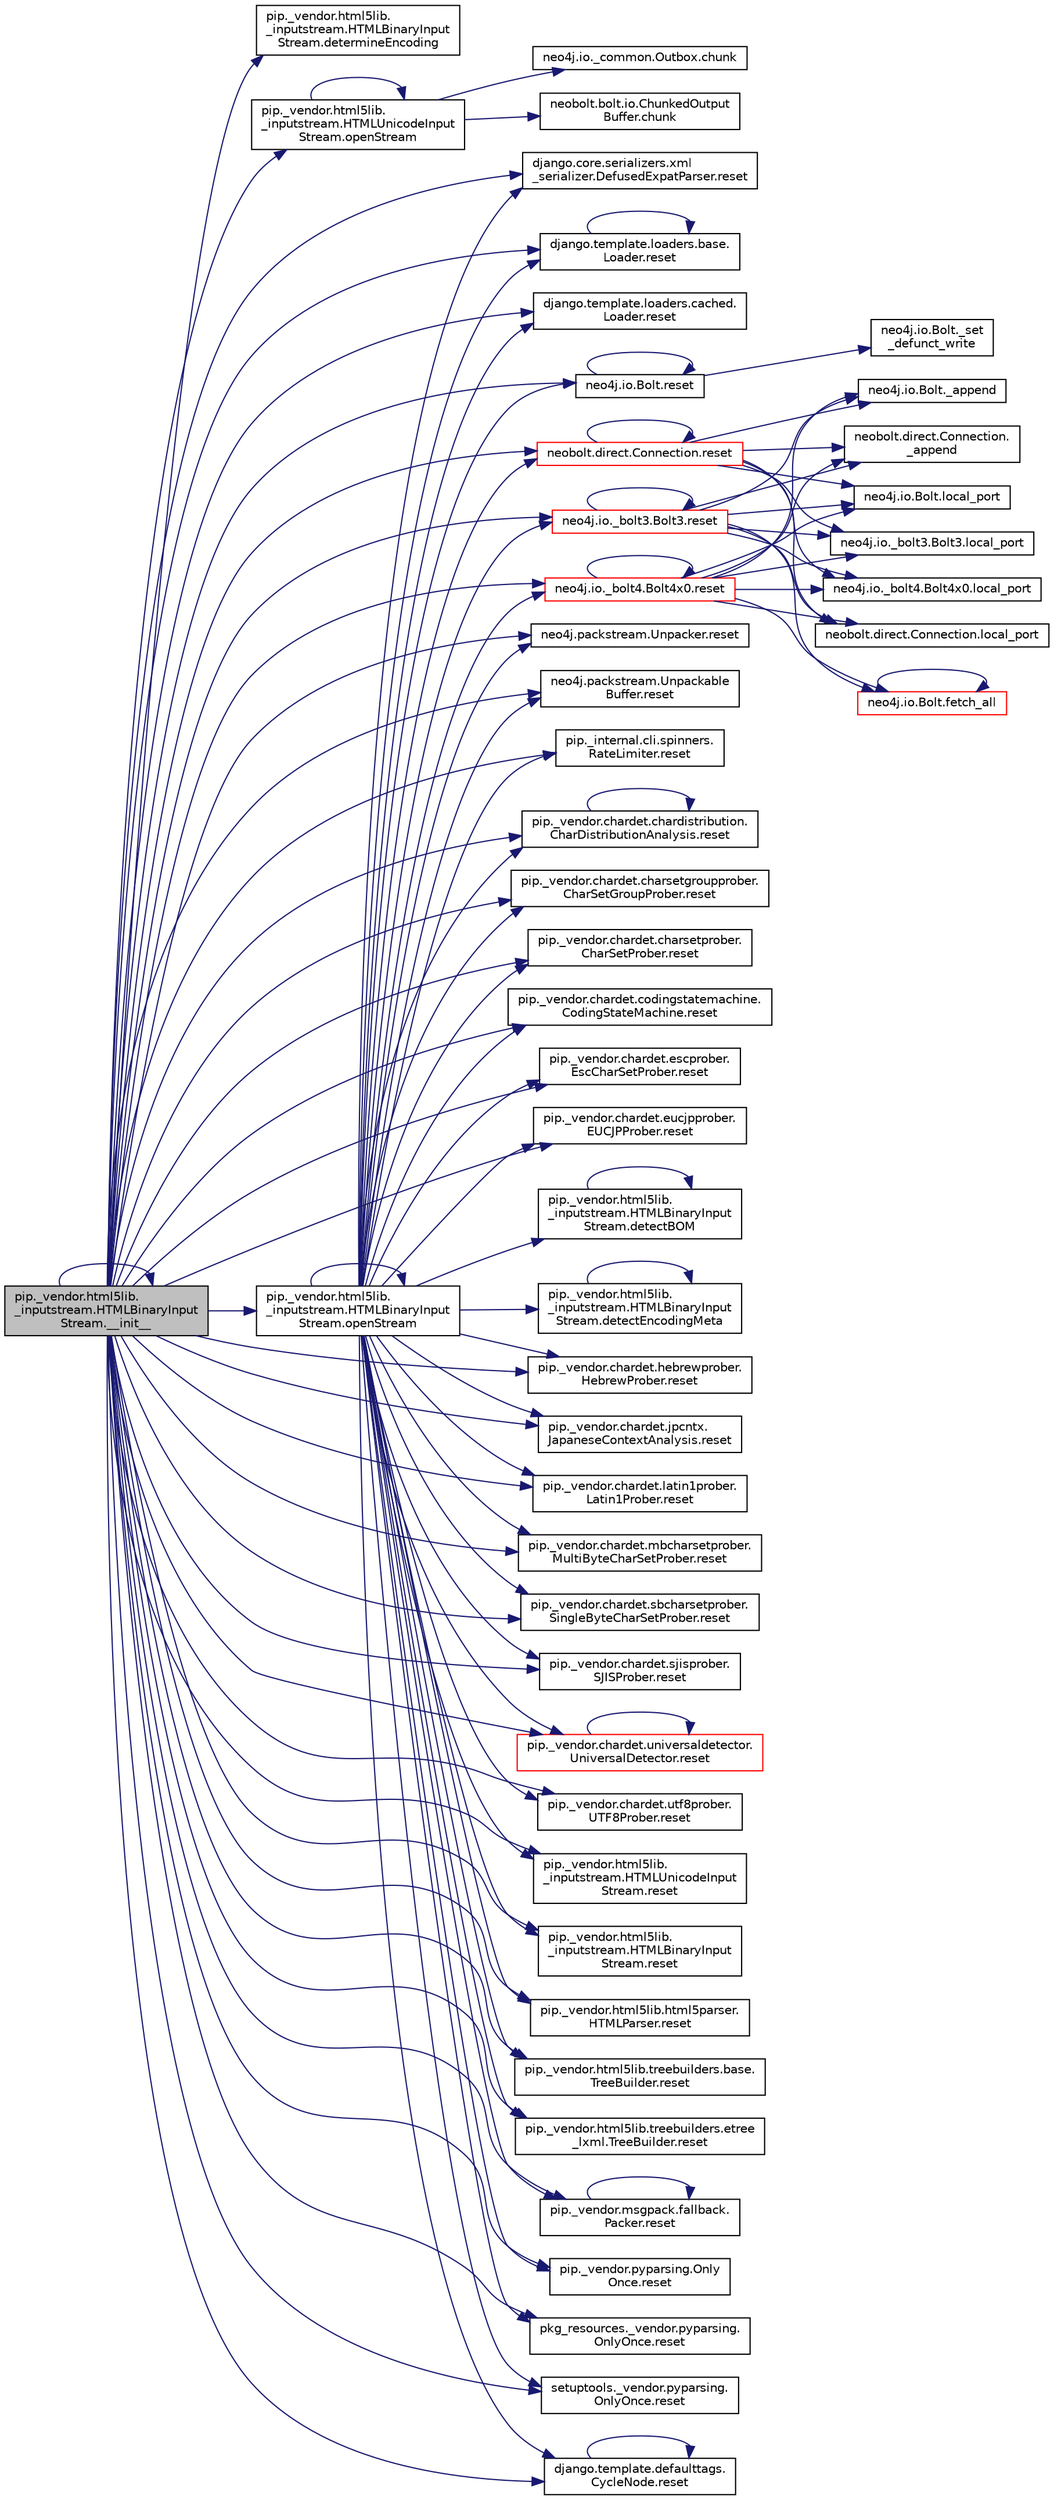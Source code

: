 digraph "pip._vendor.html5lib._inputstream.HTMLBinaryInputStream.__init__"
{
 // LATEX_PDF_SIZE
  edge [fontname="Helvetica",fontsize="10",labelfontname="Helvetica",labelfontsize="10"];
  node [fontname="Helvetica",fontsize="10",shape=record];
  rankdir="LR";
  Node1 [label="pip._vendor.html5lib.\l_inputstream.HTMLBinaryInput\lStream.__init__",height=0.2,width=0.4,color="black", fillcolor="grey75", style="filled", fontcolor="black",tooltip=" "];
  Node1 -> Node1 [color="midnightblue",fontsize="10",style="solid",fontname="Helvetica"];
  Node1 -> Node2 [color="midnightblue",fontsize="10",style="solid",fontname="Helvetica"];
  Node2 [label="pip._vendor.html5lib.\l_inputstream.HTMLBinaryInput\lStream.determineEncoding",height=0.2,width=0.4,color="black", fillcolor="white", style="filled",URL="$dc/db5/classpip_1_1__vendor_1_1html5lib_1_1__inputstream_1_1_h_t_m_l_binary_input_stream.html#a50f4ba39aaf985a0016c6bc4b0043f5f",tooltip=" "];
  Node1 -> Node3 [color="midnightblue",fontsize="10",style="solid",fontname="Helvetica"];
  Node3 [label="pip._vendor.html5lib.\l_inputstream.HTMLUnicodeInput\lStream.openStream",height=0.2,width=0.4,color="black", fillcolor="white", style="filled",URL="$de/dab/classpip_1_1__vendor_1_1html5lib_1_1__inputstream_1_1_h_t_m_l_unicode_input_stream.html#af566da94b7a70baa0a20ed78ac41109b",tooltip=" "];
  Node3 -> Node4 [color="midnightblue",fontsize="10",style="solid",fontname="Helvetica"];
  Node4 [label="neo4j.io._common.Outbox.chunk",height=0.2,width=0.4,color="black", fillcolor="white", style="filled",URL="$d0/dce/classneo4j_1_1io_1_1__common_1_1_outbox.html#aec86093df52b805838d898968024bd27",tooltip=" "];
  Node3 -> Node5 [color="midnightblue",fontsize="10",style="solid",fontname="Helvetica"];
  Node5 [label="neobolt.bolt.io.ChunkedOutput\lBuffer.chunk",height=0.2,width=0.4,color="black", fillcolor="white", style="filled",URL="$d1/d4e/classneobolt_1_1bolt_1_1io_1_1_chunked_output_buffer.html#a09144805b8e2234c43e2c10b3961f535",tooltip=" "];
  Node3 -> Node3 [color="midnightblue",fontsize="10",style="solid",fontname="Helvetica"];
  Node1 -> Node6 [color="midnightblue",fontsize="10",style="solid",fontname="Helvetica"];
  Node6 [label="pip._vendor.html5lib.\l_inputstream.HTMLBinaryInput\lStream.openStream",height=0.2,width=0.4,color="black", fillcolor="white", style="filled",URL="$dc/db5/classpip_1_1__vendor_1_1html5lib_1_1__inputstream_1_1_h_t_m_l_binary_input_stream.html#a130683adf40d7ed6dd517b9ce34f5019",tooltip=" "];
  Node6 -> Node7 [color="midnightblue",fontsize="10",style="solid",fontname="Helvetica"];
  Node7 [label="pip._vendor.html5lib.\l_inputstream.HTMLBinaryInput\lStream.detectBOM",height=0.2,width=0.4,color="black", fillcolor="white", style="filled",URL="$dc/db5/classpip_1_1__vendor_1_1html5lib_1_1__inputstream_1_1_h_t_m_l_binary_input_stream.html#a7c1a5c5e46131f40683e97bc5b59ceb6",tooltip=" "];
  Node7 -> Node7 [color="midnightblue",fontsize="10",style="solid",fontname="Helvetica"];
  Node6 -> Node8 [color="midnightblue",fontsize="10",style="solid",fontname="Helvetica"];
  Node8 [label="pip._vendor.html5lib.\l_inputstream.HTMLBinaryInput\lStream.detectEncodingMeta",height=0.2,width=0.4,color="black", fillcolor="white", style="filled",URL="$dc/db5/classpip_1_1__vendor_1_1html5lib_1_1__inputstream_1_1_h_t_m_l_binary_input_stream.html#a5e7df8e04917a641abe92fcb3564fb89",tooltip=" "];
  Node8 -> Node8 [color="midnightblue",fontsize="10",style="solid",fontname="Helvetica"];
  Node6 -> Node6 [color="midnightblue",fontsize="10",style="solid",fontname="Helvetica"];
  Node6 -> Node9 [color="midnightblue",fontsize="10",style="solid",fontname="Helvetica"];
  Node9 [label="django.core.serializers.xml\l_serializer.DefusedExpatParser.reset",height=0.2,width=0.4,color="black", fillcolor="white", style="filled",URL="$de/d2b/classdjango_1_1core_1_1serializers_1_1xml__serializer_1_1_defused_expat_parser.html#a03b1adba6607da1450093600aaa9817d",tooltip=" "];
  Node6 -> Node10 [color="midnightblue",fontsize="10",style="solid",fontname="Helvetica"];
  Node10 [label="django.template.loaders.base.\lLoader.reset",height=0.2,width=0.4,color="black", fillcolor="white", style="filled",URL="$db/d97/classdjango_1_1template_1_1loaders_1_1base_1_1_loader.html#a5c8f88a557d632e424df242f1091a7f6",tooltip=" "];
  Node10 -> Node10 [color="midnightblue",fontsize="10",style="solid",fontname="Helvetica"];
  Node6 -> Node11 [color="midnightblue",fontsize="10",style="solid",fontname="Helvetica"];
  Node11 [label="django.template.loaders.cached.\lLoader.reset",height=0.2,width=0.4,color="black", fillcolor="white", style="filled",URL="$de/d52/classdjango_1_1template_1_1loaders_1_1cached_1_1_loader.html#ae704813ba02eb839e71e8f3fbe9428e1",tooltip=" "];
  Node6 -> Node12 [color="midnightblue",fontsize="10",style="solid",fontname="Helvetica"];
  Node12 [label="neo4j.io.Bolt.reset",height=0.2,width=0.4,color="black", fillcolor="white", style="filled",URL="$db/dec/classneo4j_1_1io_1_1_bolt.html#a33def863154b30524bec5e4838dfcced",tooltip=" "];
  Node12 -> Node13 [color="midnightblue",fontsize="10",style="solid",fontname="Helvetica"];
  Node13 [label="neo4j.io.Bolt._set\l_defunct_write",height=0.2,width=0.4,color="black", fillcolor="white", style="filled",URL="$db/dec/classneo4j_1_1io_1_1_bolt.html#a5945291cb2e0ecd7d3edde387156827a",tooltip=" "];
  Node12 -> Node12 [color="midnightblue",fontsize="10",style="solid",fontname="Helvetica"];
  Node6 -> Node14 [color="midnightblue",fontsize="10",style="solid",fontname="Helvetica"];
  Node14 [label="neo4j.io._bolt3.Bolt3.reset",height=0.2,width=0.4,color="red", fillcolor="white", style="filled",URL="$db/d66/classneo4j_1_1io_1_1__bolt3_1_1_bolt3.html#a2ea8fc802c7b0d66e3549121b1285947",tooltip=" "];
  Node14 -> Node15 [color="midnightblue",fontsize="10",style="solid",fontname="Helvetica"];
  Node15 [label="neo4j.io.Bolt._append",height=0.2,width=0.4,color="black", fillcolor="white", style="filled",URL="$db/dec/classneo4j_1_1io_1_1_bolt.html#a6ec82756d2ff6ed1b22f2cf3303092c8",tooltip=" "];
  Node14 -> Node16 [color="midnightblue",fontsize="10",style="solid",fontname="Helvetica"];
  Node16 [label="neobolt.direct.Connection.\l_append",height=0.2,width=0.4,color="black", fillcolor="white", style="filled",URL="$d8/db4/classneobolt_1_1direct_1_1_connection.html#a9c30b9e71bc82b1897e086df5c786408",tooltip=" "];
  Node14 -> Node17 [color="midnightblue",fontsize="10",style="solid",fontname="Helvetica"];
  Node17 [label="neo4j.io.Bolt.fetch_all",height=0.2,width=0.4,color="red", fillcolor="white", style="filled",URL="$db/dec/classneo4j_1_1io_1_1_bolt.html#aeabe1dd43e33259be90037c6f311f360",tooltip=" "];
  Node17 -> Node17 [color="midnightblue",fontsize="10",style="solid",fontname="Helvetica"];
  Node14 -> Node87 [color="midnightblue",fontsize="10",style="solid",fontname="Helvetica"];
  Node87 [label="neo4j.io.Bolt.local_port",height=0.2,width=0.4,color="black", fillcolor="white", style="filled",URL="$db/dec/classneo4j_1_1io_1_1_bolt.html#a138612b954447d40495cbd3866d36081",tooltip=" "];
  Node14 -> Node88 [color="midnightblue",fontsize="10",style="solid",fontname="Helvetica"];
  Node88 [label="neo4j.io._bolt3.Bolt3.local_port",height=0.2,width=0.4,color="black", fillcolor="white", style="filled",URL="$db/d66/classneo4j_1_1io_1_1__bolt3_1_1_bolt3.html#a8158d03e972e4d46cee25f00ee07af9a",tooltip=" "];
  Node14 -> Node89 [color="midnightblue",fontsize="10",style="solid",fontname="Helvetica"];
  Node89 [label="neo4j.io._bolt4.Bolt4x0.local_port",height=0.2,width=0.4,color="black", fillcolor="white", style="filled",URL="$d2/dd8/classneo4j_1_1io_1_1__bolt4_1_1_bolt4x0.html#a13b7a06190e589a27a8386ffca8ac2bc",tooltip=" "];
  Node14 -> Node90 [color="midnightblue",fontsize="10",style="solid",fontname="Helvetica"];
  Node90 [label="neobolt.direct.Connection.local_port",height=0.2,width=0.4,color="black", fillcolor="white", style="filled",URL="$d8/db4/classneobolt_1_1direct_1_1_connection.html#ab90acf3437a8ab39186990a3bbed0b6a",tooltip=" "];
  Node14 -> Node14 [color="midnightblue",fontsize="10",style="solid",fontname="Helvetica"];
  Node6 -> Node4655 [color="midnightblue",fontsize="10",style="solid",fontname="Helvetica"];
  Node4655 [label="neo4j.io._bolt4.Bolt4x0.reset",height=0.2,width=0.4,color="red", fillcolor="white", style="filled",URL="$d2/dd8/classneo4j_1_1io_1_1__bolt4_1_1_bolt4x0.html#a2dc1b3e8cd497185596a179c7d14c209",tooltip=" "];
  Node4655 -> Node15 [color="midnightblue",fontsize="10",style="solid",fontname="Helvetica"];
  Node4655 -> Node16 [color="midnightblue",fontsize="10",style="solid",fontname="Helvetica"];
  Node4655 -> Node17 [color="midnightblue",fontsize="10",style="solid",fontname="Helvetica"];
  Node4655 -> Node87 [color="midnightblue",fontsize="10",style="solid",fontname="Helvetica"];
  Node4655 -> Node88 [color="midnightblue",fontsize="10",style="solid",fontname="Helvetica"];
  Node4655 -> Node89 [color="midnightblue",fontsize="10",style="solid",fontname="Helvetica"];
  Node4655 -> Node90 [color="midnightblue",fontsize="10",style="solid",fontname="Helvetica"];
  Node4655 -> Node4655 [color="midnightblue",fontsize="10",style="solid",fontname="Helvetica"];
  Node6 -> Node4656 [color="midnightblue",fontsize="10",style="solid",fontname="Helvetica"];
  Node4656 [label="neo4j.packstream.Unpacker.reset",height=0.2,width=0.4,color="black", fillcolor="white", style="filled",URL="$d8/db9/classneo4j_1_1packstream_1_1_unpacker.html#ae10d8a403f65798a36493437b3dea6ff",tooltip=" "];
  Node6 -> Node4657 [color="midnightblue",fontsize="10",style="solid",fontname="Helvetica"];
  Node4657 [label="neo4j.packstream.Unpackable\lBuffer.reset",height=0.2,width=0.4,color="black", fillcolor="white", style="filled",URL="$dc/d49/classneo4j_1_1packstream_1_1_unpackable_buffer.html#a4ed7e21f0a91e9ccbdecd86b8ee8c614",tooltip=" "];
  Node6 -> Node4658 [color="midnightblue",fontsize="10",style="solid",fontname="Helvetica"];
  Node4658 [label="neobolt.direct.Connection.reset",height=0.2,width=0.4,color="red", fillcolor="white", style="filled",URL="$d8/db4/classneobolt_1_1direct_1_1_connection.html#a61bc4e93d32e42b507e812be65482c08",tooltip=" "];
  Node4658 -> Node15 [color="midnightblue",fontsize="10",style="solid",fontname="Helvetica"];
  Node4658 -> Node16 [color="midnightblue",fontsize="10",style="solid",fontname="Helvetica"];
  Node4658 -> Node87 [color="midnightblue",fontsize="10",style="solid",fontname="Helvetica"];
  Node4658 -> Node88 [color="midnightblue",fontsize="10",style="solid",fontname="Helvetica"];
  Node4658 -> Node89 [color="midnightblue",fontsize="10",style="solid",fontname="Helvetica"];
  Node4658 -> Node90 [color="midnightblue",fontsize="10",style="solid",fontname="Helvetica"];
  Node4658 -> Node4658 [color="midnightblue",fontsize="10",style="solid",fontname="Helvetica"];
  Node6 -> Node4698 [color="midnightblue",fontsize="10",style="solid",fontname="Helvetica"];
  Node4698 [label="pip._internal.cli.spinners.\lRateLimiter.reset",height=0.2,width=0.4,color="black", fillcolor="white", style="filled",URL="$dd/d3f/classpip_1_1__internal_1_1cli_1_1spinners_1_1_rate_limiter.html#a92d7d7f3a0f153e7dabded57c9ff2426",tooltip=" "];
  Node6 -> Node4699 [color="midnightblue",fontsize="10",style="solid",fontname="Helvetica"];
  Node4699 [label="pip._vendor.chardet.chardistribution.\lCharDistributionAnalysis.reset",height=0.2,width=0.4,color="black", fillcolor="white", style="filled",URL="$d0/d28/classpip_1_1__vendor_1_1chardet_1_1chardistribution_1_1_char_distribution_analysis.html#a45dda14cf45d7916201368c93ea16331",tooltip=" "];
  Node4699 -> Node4699 [color="midnightblue",fontsize="10",style="solid",fontname="Helvetica"];
  Node6 -> Node4700 [color="midnightblue",fontsize="10",style="solid",fontname="Helvetica"];
  Node4700 [label="pip._vendor.chardet.charsetgroupprober.\lCharSetGroupProber.reset",height=0.2,width=0.4,color="black", fillcolor="white", style="filled",URL="$d5/d8f/classpip_1_1__vendor_1_1chardet_1_1charsetgroupprober_1_1_char_set_group_prober.html#ad75ae185045ab85f1e49529a12347512",tooltip=" "];
  Node6 -> Node4701 [color="midnightblue",fontsize="10",style="solid",fontname="Helvetica"];
  Node4701 [label="pip._vendor.chardet.charsetprober.\lCharSetProber.reset",height=0.2,width=0.4,color="black", fillcolor="white", style="filled",URL="$da/d33/classpip_1_1__vendor_1_1chardet_1_1charsetprober_1_1_char_set_prober.html#aa47b12c232a299bee837a8fcb5ef5fb4",tooltip=" "];
  Node6 -> Node4702 [color="midnightblue",fontsize="10",style="solid",fontname="Helvetica"];
  Node4702 [label="pip._vendor.chardet.codingstatemachine.\lCodingStateMachine.reset",height=0.2,width=0.4,color="black", fillcolor="white", style="filled",URL="$d8/d67/classpip_1_1__vendor_1_1chardet_1_1codingstatemachine_1_1_coding_state_machine.html#a166581e46d6368be7bf5796ccb5a677a",tooltip=" "];
  Node6 -> Node4703 [color="midnightblue",fontsize="10",style="solid",fontname="Helvetica"];
  Node4703 [label="pip._vendor.chardet.escprober.\lEscCharSetProber.reset",height=0.2,width=0.4,color="black", fillcolor="white", style="filled",URL="$d9/d37/classpip_1_1__vendor_1_1chardet_1_1escprober_1_1_esc_char_set_prober.html#a105abff32907608981376c927adc3df2",tooltip=" "];
  Node6 -> Node4704 [color="midnightblue",fontsize="10",style="solid",fontname="Helvetica"];
  Node4704 [label="pip._vendor.chardet.eucjpprober.\lEUCJPProber.reset",height=0.2,width=0.4,color="black", fillcolor="white", style="filled",URL="$dd/d73/classpip_1_1__vendor_1_1chardet_1_1eucjpprober_1_1_e_u_c_j_p_prober.html#a64b3799fc2f0b29abfa585ff595600d8",tooltip=" "];
  Node6 -> Node4705 [color="midnightblue",fontsize="10",style="solid",fontname="Helvetica"];
  Node4705 [label="pip._vendor.chardet.hebrewprober.\lHebrewProber.reset",height=0.2,width=0.4,color="black", fillcolor="white", style="filled",URL="$db/db2/classpip_1_1__vendor_1_1chardet_1_1hebrewprober_1_1_hebrew_prober.html#a255f4e84d025fcd0ccf75e9b303f5317",tooltip=" "];
  Node6 -> Node4706 [color="midnightblue",fontsize="10",style="solid",fontname="Helvetica"];
  Node4706 [label="pip._vendor.chardet.jpcntx.\lJapaneseContextAnalysis.reset",height=0.2,width=0.4,color="black", fillcolor="white", style="filled",URL="$d1/dce/classpip_1_1__vendor_1_1chardet_1_1jpcntx_1_1_japanese_context_analysis.html#a6757960a65eca5d82c259096a087ab53",tooltip=" "];
  Node6 -> Node4707 [color="midnightblue",fontsize="10",style="solid",fontname="Helvetica"];
  Node4707 [label="pip._vendor.chardet.latin1prober.\lLatin1Prober.reset",height=0.2,width=0.4,color="black", fillcolor="white", style="filled",URL="$d6/d9c/classpip_1_1__vendor_1_1chardet_1_1latin1prober_1_1_latin1_prober.html#ae93a3d62962944fa76d73ce58c63efed",tooltip=" "];
  Node6 -> Node4708 [color="midnightblue",fontsize="10",style="solid",fontname="Helvetica"];
  Node4708 [label="pip._vendor.chardet.mbcharsetprober.\lMultiByteCharSetProber.reset",height=0.2,width=0.4,color="black", fillcolor="white", style="filled",URL="$df/d40/classpip_1_1__vendor_1_1chardet_1_1mbcharsetprober_1_1_multi_byte_char_set_prober.html#a73b17ff997e8b3a1e22de3bc4af7c893",tooltip=" "];
  Node6 -> Node4709 [color="midnightblue",fontsize="10",style="solid",fontname="Helvetica"];
  Node4709 [label="pip._vendor.chardet.sbcharsetprober.\lSingleByteCharSetProber.reset",height=0.2,width=0.4,color="black", fillcolor="white", style="filled",URL="$d1/d89/classpip_1_1__vendor_1_1chardet_1_1sbcharsetprober_1_1_single_byte_char_set_prober.html#a5fdca398c777f973566899bc4475f199",tooltip=" "];
  Node6 -> Node4710 [color="midnightblue",fontsize="10",style="solid",fontname="Helvetica"];
  Node4710 [label="pip._vendor.chardet.sjisprober.\lSJISProber.reset",height=0.2,width=0.4,color="black", fillcolor="white", style="filled",URL="$dc/dba/classpip_1_1__vendor_1_1chardet_1_1sjisprober_1_1_s_j_i_s_prober.html#a45ca136c3fed531ab3975cb718a070ae",tooltip=" "];
  Node6 -> Node4711 [color="midnightblue",fontsize="10",style="solid",fontname="Helvetica"];
  Node4711 [label="pip._vendor.chardet.universaldetector.\lUniversalDetector.reset",height=0.2,width=0.4,color="red", fillcolor="white", style="filled",URL="$d1/d68/classpip_1_1__vendor_1_1chardet_1_1universaldetector_1_1_universal_detector.html#afce2e9be4f989e238a55e2e9eb34c225",tooltip=" "];
  Node4711 -> Node4711 [color="midnightblue",fontsize="10",style="solid",fontname="Helvetica"];
  Node6 -> Node4712 [color="midnightblue",fontsize="10",style="solid",fontname="Helvetica"];
  Node4712 [label="pip._vendor.chardet.utf8prober.\lUTF8Prober.reset",height=0.2,width=0.4,color="black", fillcolor="white", style="filled",URL="$d7/d49/classpip_1_1__vendor_1_1chardet_1_1utf8prober_1_1_u_t_f8_prober.html#a4f551f7ffc90dd9723cc903718d8ecdb",tooltip=" "];
  Node6 -> Node4713 [color="midnightblue",fontsize="10",style="solid",fontname="Helvetica"];
  Node4713 [label="pip._vendor.html5lib.\l_inputstream.HTMLUnicodeInput\lStream.reset",height=0.2,width=0.4,color="black", fillcolor="white", style="filled",URL="$de/dab/classpip_1_1__vendor_1_1html5lib_1_1__inputstream_1_1_h_t_m_l_unicode_input_stream.html#a6b92704558b31483c618144ab330a58d",tooltip=" "];
  Node6 -> Node4714 [color="midnightblue",fontsize="10",style="solid",fontname="Helvetica"];
  Node4714 [label="pip._vendor.html5lib.\l_inputstream.HTMLBinaryInput\lStream.reset",height=0.2,width=0.4,color="black", fillcolor="white", style="filled",URL="$dc/db5/classpip_1_1__vendor_1_1html5lib_1_1__inputstream_1_1_h_t_m_l_binary_input_stream.html#a208819de9d665e6a3495accf823e7523",tooltip=" "];
  Node6 -> Node4715 [color="midnightblue",fontsize="10",style="solid",fontname="Helvetica"];
  Node4715 [label="pip._vendor.html5lib.html5parser.\lHTMLParser.reset",height=0.2,width=0.4,color="black", fillcolor="white", style="filled",URL="$dd/dcc/classpip_1_1__vendor_1_1html5lib_1_1html5parser_1_1_h_t_m_l_parser.html#afd57ec3d47ecc1e4a08ac4bbc842df20",tooltip=" "];
  Node6 -> Node4716 [color="midnightblue",fontsize="10",style="solid",fontname="Helvetica"];
  Node4716 [label="pip._vendor.html5lib.treebuilders.base.\lTreeBuilder.reset",height=0.2,width=0.4,color="black", fillcolor="white", style="filled",URL="$dc/d32/classpip_1_1__vendor_1_1html5lib_1_1treebuilders_1_1base_1_1_tree_builder.html#a40d63bb6edc4a5eb597ea2c87560b902",tooltip=" "];
  Node6 -> Node4717 [color="midnightblue",fontsize="10",style="solid",fontname="Helvetica"];
  Node4717 [label="pip._vendor.html5lib.treebuilders.etree\l_lxml.TreeBuilder.reset",height=0.2,width=0.4,color="black", fillcolor="white", style="filled",URL="$db/d31/classpip_1_1__vendor_1_1html5lib_1_1treebuilders_1_1etree__lxml_1_1_tree_builder.html#a1e5a0ed58a8e885f801fa9da33f474e2",tooltip=" "];
  Node6 -> Node4718 [color="midnightblue",fontsize="10",style="solid",fontname="Helvetica"];
  Node4718 [label="pip._vendor.msgpack.fallback.\lPacker.reset",height=0.2,width=0.4,color="black", fillcolor="white", style="filled",URL="$d8/da6/classpip_1_1__vendor_1_1msgpack_1_1fallback_1_1_packer.html#a68104cad7b27fc61b98c678d5f8982fe",tooltip=" "];
  Node4718 -> Node4718 [color="midnightblue",fontsize="10",style="solid",fontname="Helvetica"];
  Node6 -> Node4719 [color="midnightblue",fontsize="10",style="solid",fontname="Helvetica"];
  Node4719 [label="pip._vendor.pyparsing.Only\lOnce.reset",height=0.2,width=0.4,color="black", fillcolor="white", style="filled",URL="$d1/dc6/classpip_1_1__vendor_1_1pyparsing_1_1_only_once.html#af18ba1d2e78fd69ab6b1a4ff09bbbd50",tooltip=" "];
  Node6 -> Node4720 [color="midnightblue",fontsize="10",style="solid",fontname="Helvetica"];
  Node4720 [label="pkg_resources._vendor.pyparsing.\lOnlyOnce.reset",height=0.2,width=0.4,color="black", fillcolor="white", style="filled",URL="$d9/d75/classpkg__resources_1_1__vendor_1_1pyparsing_1_1_only_once.html#a925ee2e194f1e319c743b8655bd8bf47",tooltip=" "];
  Node6 -> Node4721 [color="midnightblue",fontsize="10",style="solid",fontname="Helvetica"];
  Node4721 [label="setuptools._vendor.pyparsing.\lOnlyOnce.reset",height=0.2,width=0.4,color="black", fillcolor="white", style="filled",URL="$d3/db9/classsetuptools_1_1__vendor_1_1pyparsing_1_1_only_once.html#a5cf8d6511a3ea8030adf0bab3f45e54a",tooltip=" "];
  Node6 -> Node4722 [color="midnightblue",fontsize="10",style="solid",fontname="Helvetica"];
  Node4722 [label="django.template.defaulttags.\lCycleNode.reset",height=0.2,width=0.4,color="black", fillcolor="white", style="filled",URL="$d4/df8/classdjango_1_1template_1_1defaulttags_1_1_cycle_node.html#adabebc081a31f5989834ebf01c0ef0ca",tooltip=" "];
  Node4722 -> Node4722 [color="midnightblue",fontsize="10",style="solid",fontname="Helvetica"];
  Node1 -> Node9 [color="midnightblue",fontsize="10",style="solid",fontname="Helvetica"];
  Node1 -> Node10 [color="midnightblue",fontsize="10",style="solid",fontname="Helvetica"];
  Node1 -> Node11 [color="midnightblue",fontsize="10",style="solid",fontname="Helvetica"];
  Node1 -> Node12 [color="midnightblue",fontsize="10",style="solid",fontname="Helvetica"];
  Node1 -> Node14 [color="midnightblue",fontsize="10",style="solid",fontname="Helvetica"];
  Node1 -> Node4655 [color="midnightblue",fontsize="10",style="solid",fontname="Helvetica"];
  Node1 -> Node4656 [color="midnightblue",fontsize="10",style="solid",fontname="Helvetica"];
  Node1 -> Node4657 [color="midnightblue",fontsize="10",style="solid",fontname="Helvetica"];
  Node1 -> Node4658 [color="midnightblue",fontsize="10",style="solid",fontname="Helvetica"];
  Node1 -> Node4698 [color="midnightblue",fontsize="10",style="solid",fontname="Helvetica"];
  Node1 -> Node4699 [color="midnightblue",fontsize="10",style="solid",fontname="Helvetica"];
  Node1 -> Node4700 [color="midnightblue",fontsize="10",style="solid",fontname="Helvetica"];
  Node1 -> Node4701 [color="midnightblue",fontsize="10",style="solid",fontname="Helvetica"];
  Node1 -> Node4702 [color="midnightblue",fontsize="10",style="solid",fontname="Helvetica"];
  Node1 -> Node4703 [color="midnightblue",fontsize="10",style="solid",fontname="Helvetica"];
  Node1 -> Node4704 [color="midnightblue",fontsize="10",style="solid",fontname="Helvetica"];
  Node1 -> Node4705 [color="midnightblue",fontsize="10",style="solid",fontname="Helvetica"];
  Node1 -> Node4706 [color="midnightblue",fontsize="10",style="solid",fontname="Helvetica"];
  Node1 -> Node4707 [color="midnightblue",fontsize="10",style="solid",fontname="Helvetica"];
  Node1 -> Node4708 [color="midnightblue",fontsize="10",style="solid",fontname="Helvetica"];
  Node1 -> Node4709 [color="midnightblue",fontsize="10",style="solid",fontname="Helvetica"];
  Node1 -> Node4710 [color="midnightblue",fontsize="10",style="solid",fontname="Helvetica"];
  Node1 -> Node4711 [color="midnightblue",fontsize="10",style="solid",fontname="Helvetica"];
  Node1 -> Node4712 [color="midnightblue",fontsize="10",style="solid",fontname="Helvetica"];
  Node1 -> Node4713 [color="midnightblue",fontsize="10",style="solid",fontname="Helvetica"];
  Node1 -> Node4714 [color="midnightblue",fontsize="10",style="solid",fontname="Helvetica"];
  Node1 -> Node4715 [color="midnightblue",fontsize="10",style="solid",fontname="Helvetica"];
  Node1 -> Node4716 [color="midnightblue",fontsize="10",style="solid",fontname="Helvetica"];
  Node1 -> Node4717 [color="midnightblue",fontsize="10",style="solid",fontname="Helvetica"];
  Node1 -> Node4718 [color="midnightblue",fontsize="10",style="solid",fontname="Helvetica"];
  Node1 -> Node4719 [color="midnightblue",fontsize="10",style="solid",fontname="Helvetica"];
  Node1 -> Node4720 [color="midnightblue",fontsize="10",style="solid",fontname="Helvetica"];
  Node1 -> Node4721 [color="midnightblue",fontsize="10",style="solid",fontname="Helvetica"];
  Node1 -> Node4722 [color="midnightblue",fontsize="10",style="solid",fontname="Helvetica"];
}
